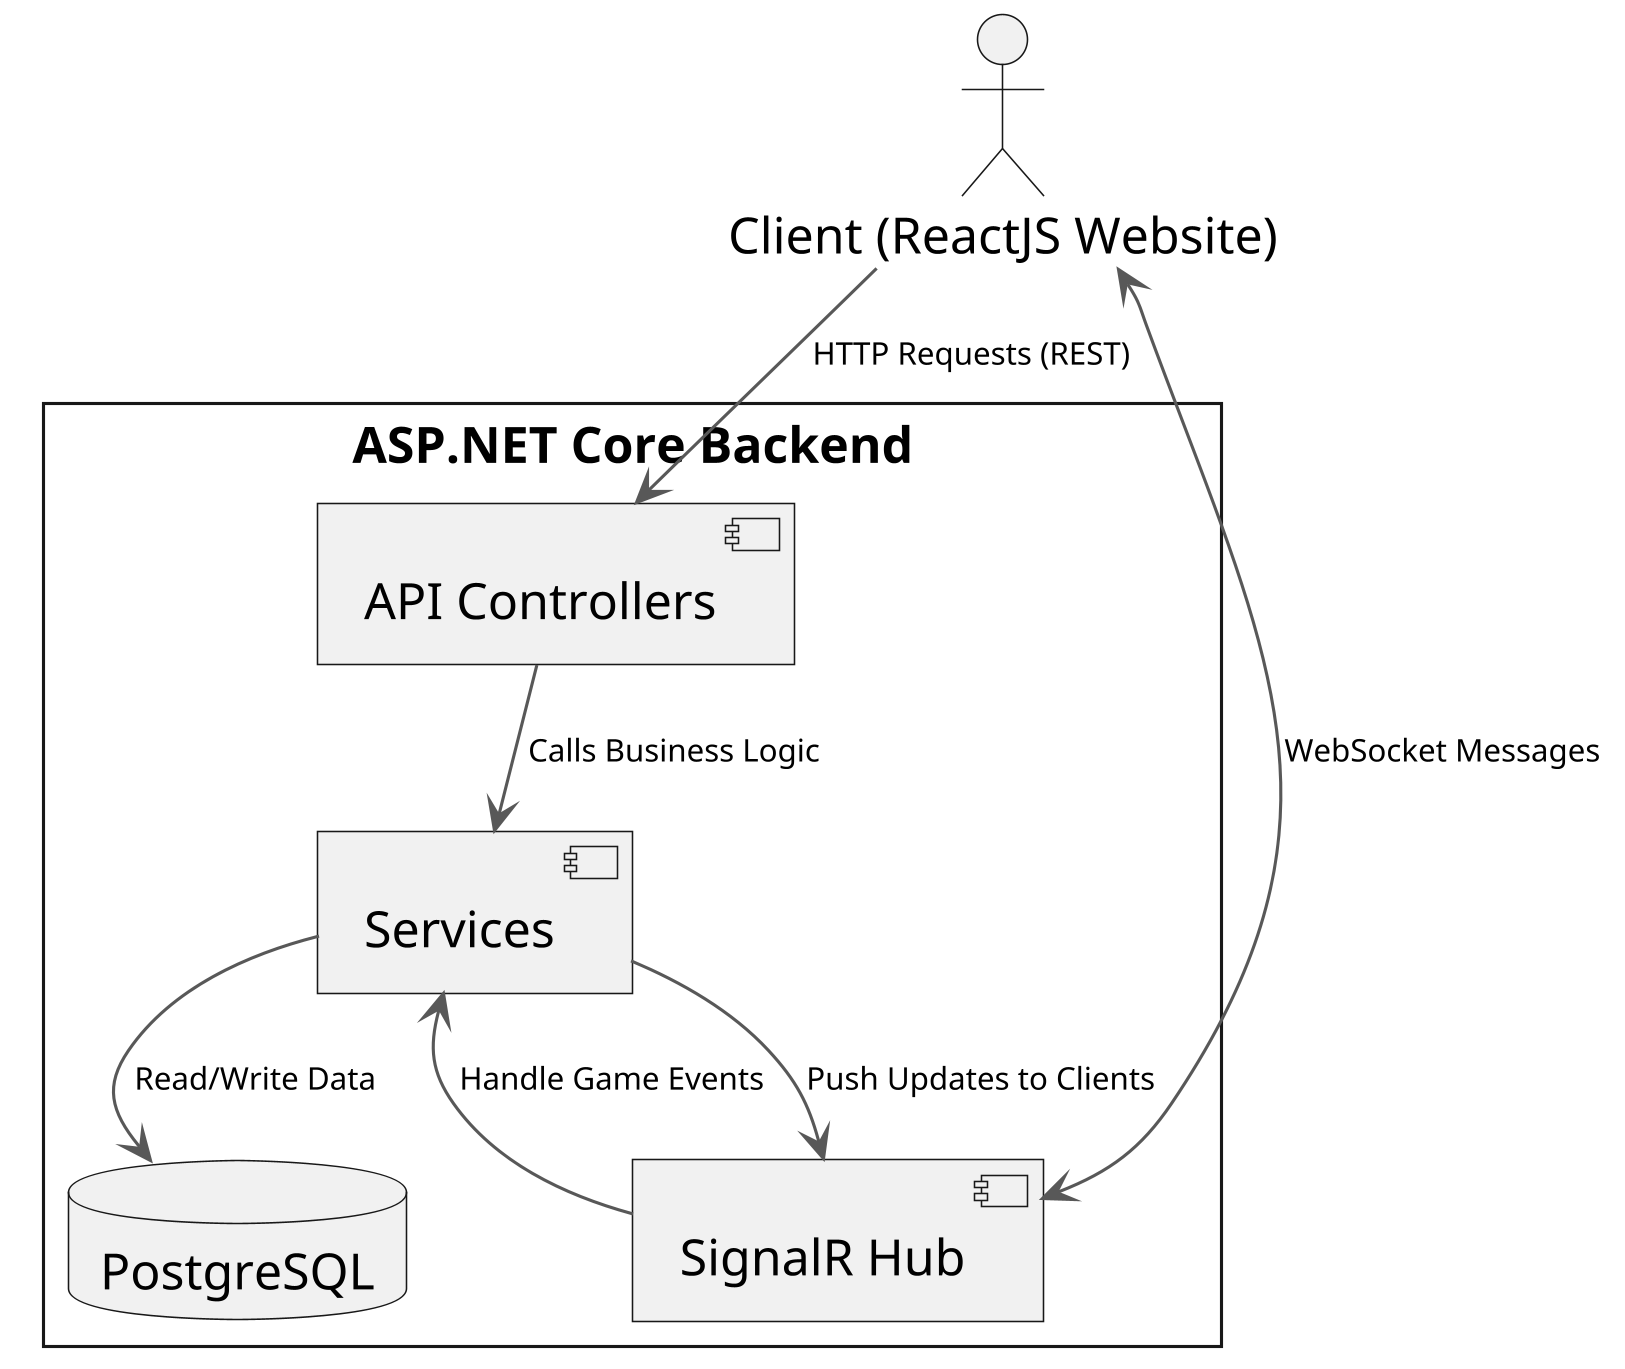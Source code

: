 @startuml OverallArchitecture
skinparam classAttributeIconSize 0
skinparam classFontSize 16
skinparam classFontName Trebuchet MS
skinparam classBackgroundColor #F0F0F0
skinparam classBorderColor #585858
skinparam classArrowColor #585858
skinparam wrapWidth 400
skinparam RoundCorner 0
skinparam DefaultFontName Trebuchet MS
skinparam DefaultFontSize 16
skinparam ClassFontSize 16
skinparam TitleFontSize 20
skinparam ClassAttributeFontSize 12
skinparam ClassStereotypeFontSize 10
skinparam ArrowFontSize 10
skinparam Dpi 300
skinparam svgAntiAlias true
skinparam Linetype ortho
skinparam Nodesep 50
skinparam ranksep 75
skinparam groupInheritance 2
skinparam packageStyle Rectangle
!pragma layout smetana

top to bottom direction

actor "Client (ReactJS Website)" as Client

package "ASP.NET Core Backend" {
    component "API Controllers" as API
    component "SignalR Hub" as SignalR
    component "Services" as Services
    database "PostgreSQL" as DB
}

Client --> API : HTTP Requests (REST)
API --> Services : Calls Business Logic
Services --> DB : Read/Write Data

Client <--> SignalR : WebSocket Messages
SignalR --> Services : Handle Game Events
Services --> SignalR : Push Updates to Clients

@enduml